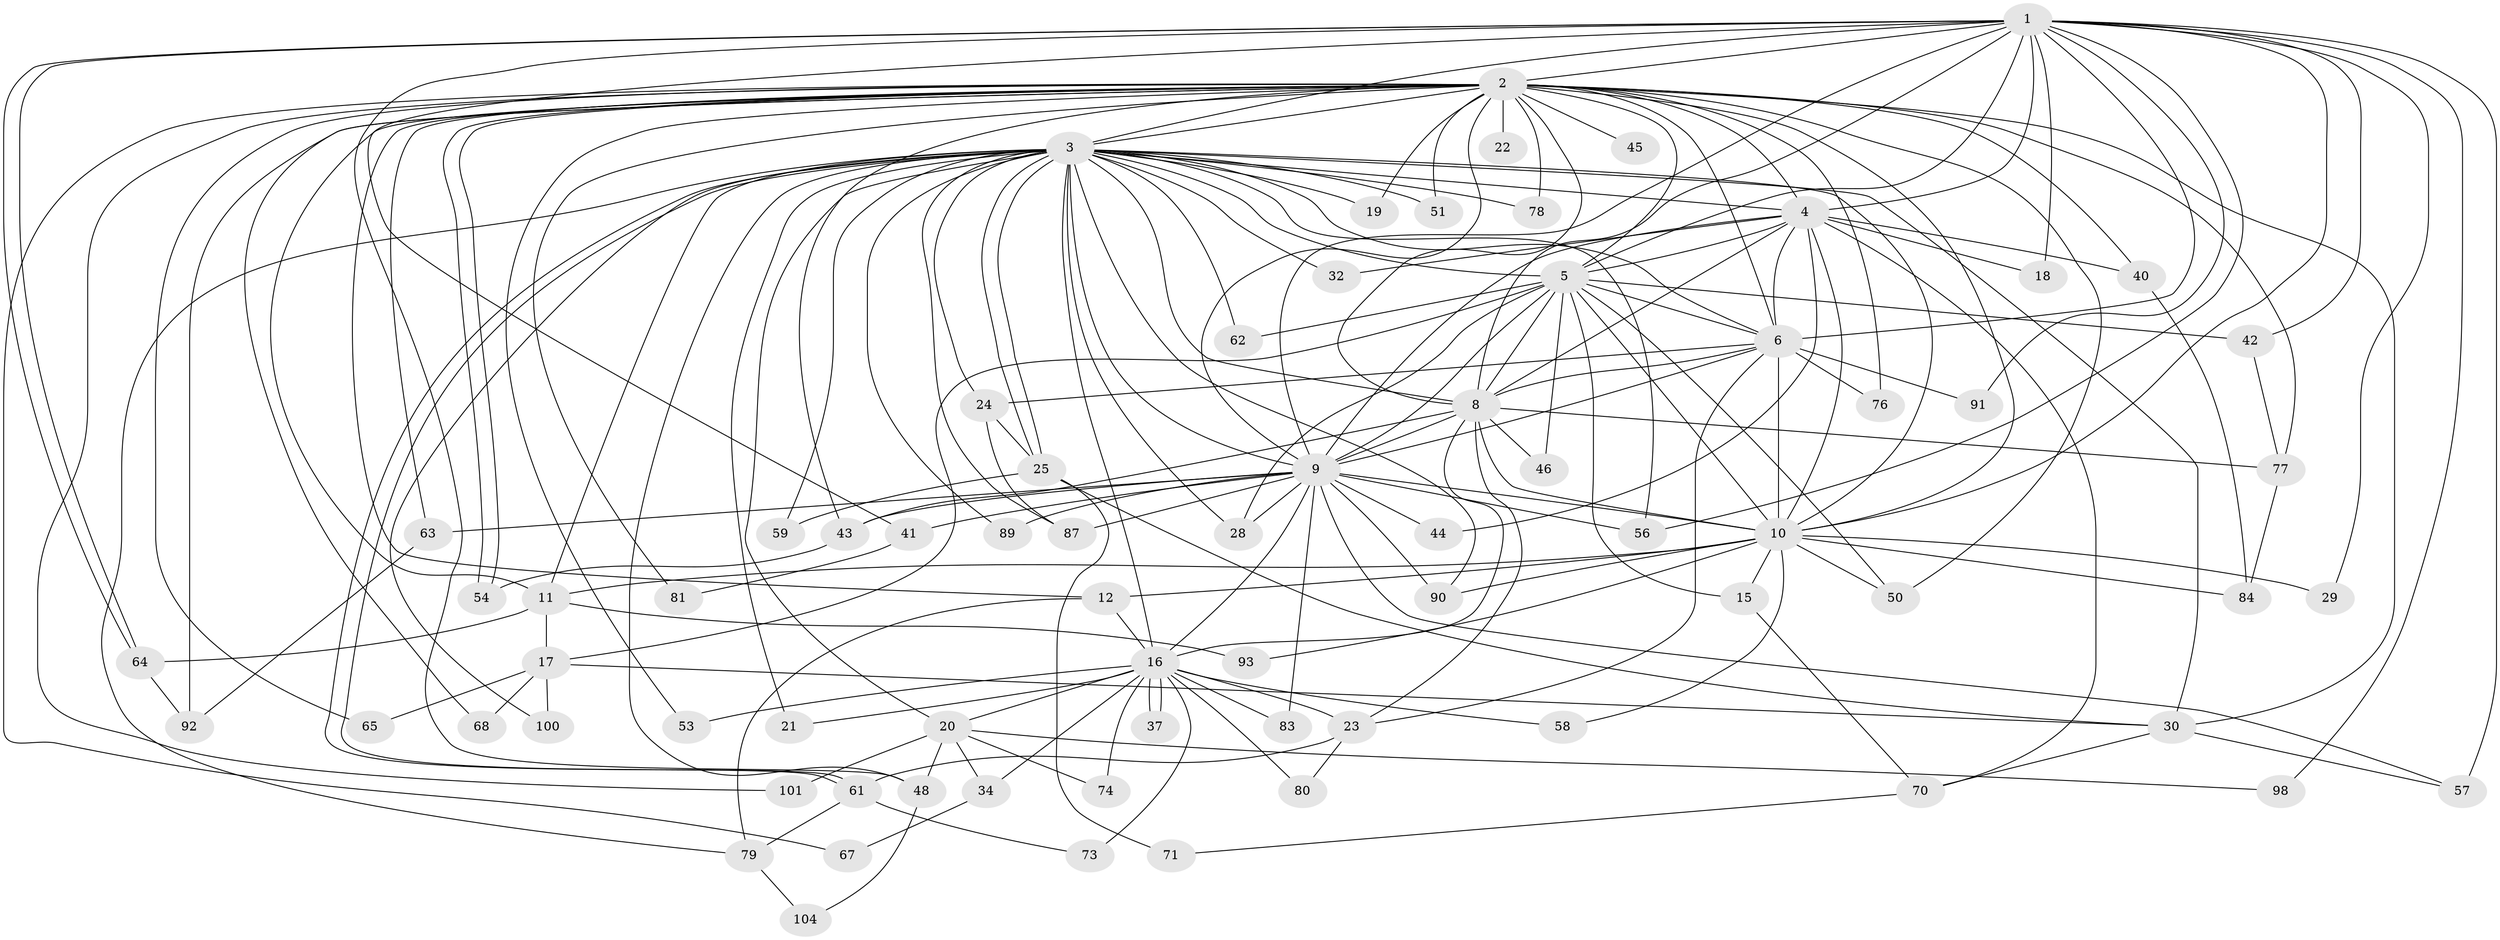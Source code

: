 // Generated by graph-tools (version 1.1) at 2025/23/03/03/25 07:23:45]
// undirected, 73 vertices, 185 edges
graph export_dot {
graph [start="1"]
  node [color=gray90,style=filled];
  1 [super="+13"];
  2 [super="+7"];
  3 [super="+31"];
  4 [super="+35"];
  5 [super="+75"];
  6 [super="+49"];
  8 [super="+88"];
  9 [super="+52"];
  10 [super="+36"];
  11 [super="+14"];
  12;
  15;
  16 [super="+26"];
  17 [super="+39"];
  18;
  19;
  20 [super="+27"];
  21 [super="+47"];
  22;
  23 [super="+55"];
  24 [super="+38"];
  25 [super="+99"];
  28;
  29;
  30 [super="+33"];
  32;
  34;
  37;
  40 [super="+86"];
  41;
  42;
  43 [super="+96"];
  44;
  45;
  46;
  48 [super="+66"];
  50 [super="+60"];
  51;
  53;
  54 [super="+82"];
  56 [super="+102"];
  57 [super="+72"];
  58;
  59;
  61 [super="+105"];
  62;
  63 [super="+103"];
  64 [super="+69"];
  65;
  67;
  68;
  70 [super="+94"];
  71;
  73;
  74;
  76;
  77 [super="+85"];
  78;
  79 [super="+97"];
  80;
  81;
  83;
  84;
  87 [super="+95"];
  89;
  90 [super="+106"];
  91;
  92;
  93;
  98;
  100;
  101;
  104;
  1 -- 2 [weight=2];
  1 -- 3;
  1 -- 4 [weight=2];
  1 -- 5;
  1 -- 6 [weight=2];
  1 -- 8;
  1 -- 9;
  1 -- 10;
  1 -- 18;
  1 -- 29;
  1 -- 56;
  1 -- 57;
  1 -- 64;
  1 -- 64;
  1 -- 91;
  1 -- 98;
  1 -- 41;
  1 -- 42;
  1 -- 48;
  2 -- 3 [weight=2];
  2 -- 4 [weight=2];
  2 -- 5 [weight=2];
  2 -- 6 [weight=2];
  2 -- 8 [weight=2];
  2 -- 9 [weight=2];
  2 -- 10 [weight=2];
  2 -- 11;
  2 -- 12;
  2 -- 19;
  2 -- 22 [weight=2];
  2 -- 40;
  2 -- 43;
  2 -- 45 [weight=2];
  2 -- 54;
  2 -- 54;
  2 -- 65;
  2 -- 68;
  2 -- 77;
  2 -- 78;
  2 -- 81;
  2 -- 67;
  2 -- 76;
  2 -- 92;
  2 -- 101;
  2 -- 50;
  2 -- 51;
  2 -- 53;
  2 -- 63;
  2 -- 30;
  3 -- 4;
  3 -- 5;
  3 -- 6;
  3 -- 8;
  3 -- 9;
  3 -- 10 [weight=2];
  3 -- 11;
  3 -- 16;
  3 -- 19;
  3 -- 20 [weight=2];
  3 -- 21 [weight=2];
  3 -- 24;
  3 -- 25;
  3 -- 25;
  3 -- 28;
  3 -- 30;
  3 -- 32;
  3 -- 48;
  3 -- 51;
  3 -- 56;
  3 -- 59;
  3 -- 61;
  3 -- 61;
  3 -- 62;
  3 -- 78;
  3 -- 79;
  3 -- 87;
  3 -- 89;
  3 -- 90;
  3 -- 100;
  4 -- 5;
  4 -- 6;
  4 -- 8;
  4 -- 9 [weight=2];
  4 -- 10;
  4 -- 18;
  4 -- 32;
  4 -- 40;
  4 -- 44;
  4 -- 70;
  5 -- 6 [weight=2];
  5 -- 8;
  5 -- 9;
  5 -- 10;
  5 -- 15;
  5 -- 17;
  5 -- 42;
  5 -- 46;
  5 -- 62;
  5 -- 28;
  5 -- 50;
  6 -- 8;
  6 -- 9;
  6 -- 10;
  6 -- 23;
  6 -- 24;
  6 -- 91;
  6 -- 76;
  8 -- 9;
  8 -- 10 [weight=2];
  8 -- 43;
  8 -- 46;
  8 -- 77;
  8 -- 16;
  8 -- 23;
  9 -- 10;
  9 -- 28;
  9 -- 41;
  9 -- 44;
  9 -- 63;
  9 -- 83;
  9 -- 87;
  9 -- 89;
  9 -- 43;
  9 -- 16;
  9 -- 57;
  9 -- 90;
  9 -- 56;
  10 -- 12;
  10 -- 15;
  10 -- 29;
  10 -- 50;
  10 -- 58;
  10 -- 90;
  10 -- 93;
  10 -- 11;
  10 -- 84;
  11 -- 93;
  11 -- 17;
  11 -- 64;
  12 -- 16;
  12 -- 79;
  15 -- 70;
  16 -- 20;
  16 -- 21;
  16 -- 23;
  16 -- 34;
  16 -- 37;
  16 -- 37;
  16 -- 53;
  16 -- 58;
  16 -- 74;
  16 -- 80;
  16 -- 83;
  16 -- 73;
  17 -- 65;
  17 -- 68;
  17 -- 100;
  17 -- 30;
  20 -- 34;
  20 -- 48;
  20 -- 74;
  20 -- 98;
  20 -- 101;
  23 -- 80;
  23 -- 61;
  24 -- 25;
  24 -- 87;
  25 -- 30;
  25 -- 59;
  25 -- 71;
  30 -- 57;
  30 -- 70;
  34 -- 67;
  40 -- 84;
  41 -- 81;
  42 -- 77;
  43 -- 54;
  48 -- 104;
  61 -- 73;
  61 -- 79;
  63 -- 92;
  64 -- 92;
  70 -- 71;
  77 -- 84;
  79 -- 104;
}
